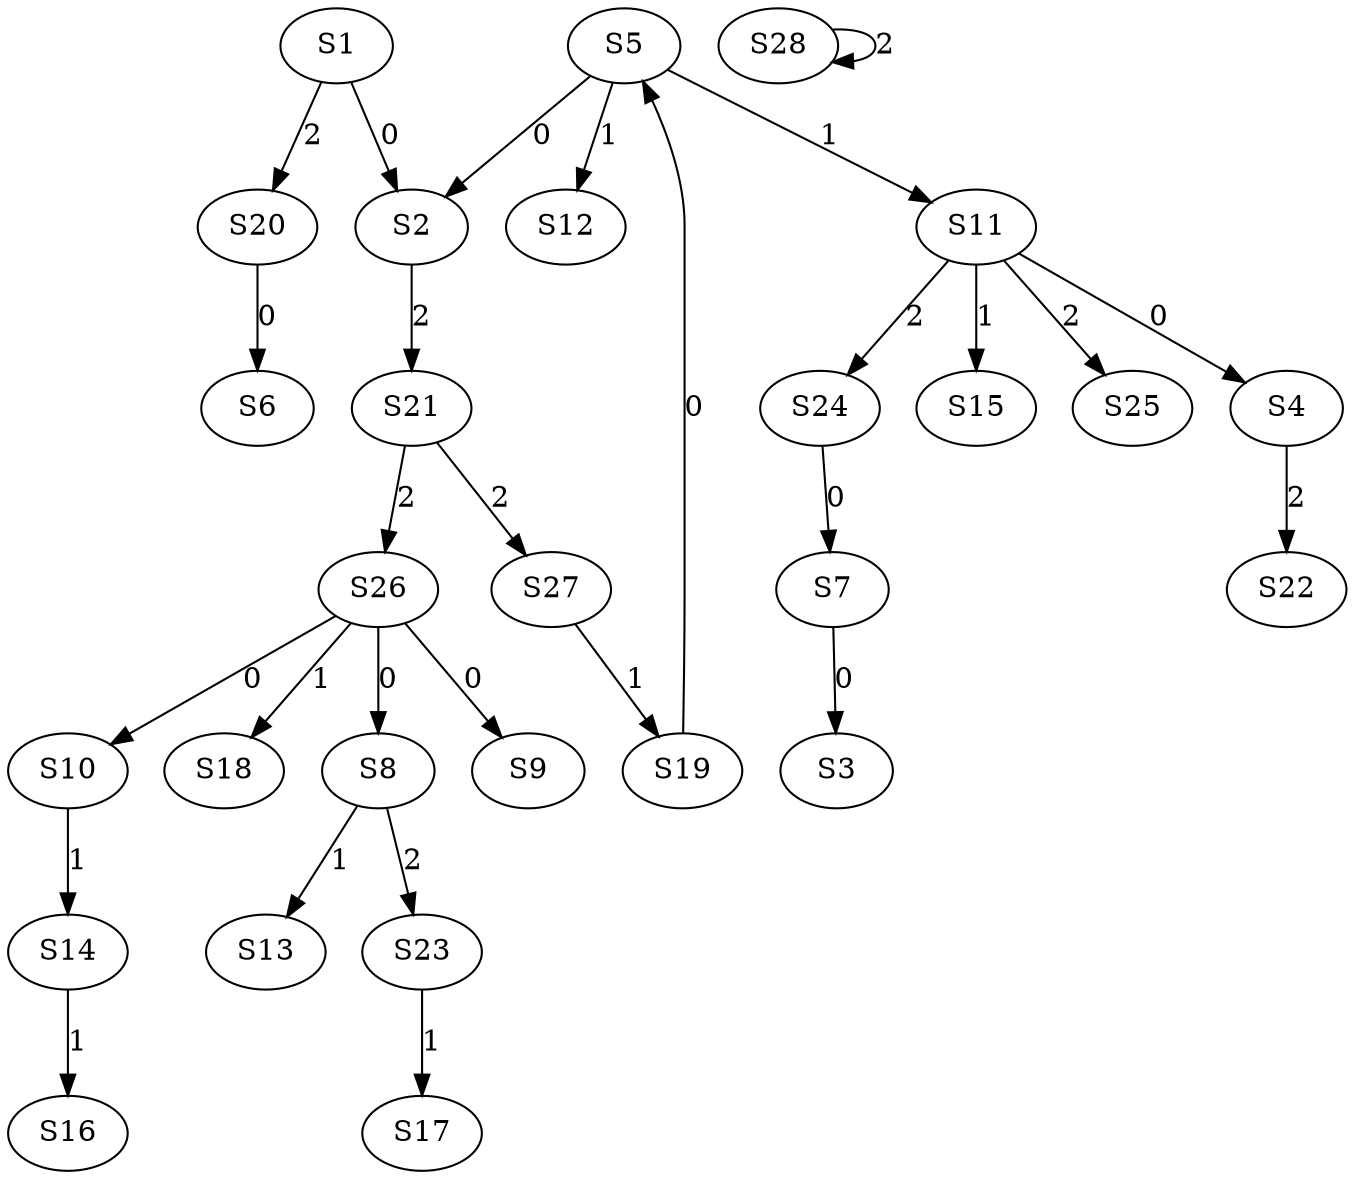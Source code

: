 strict digraph {
	S5 -> S2 [ label = 0 ];
	S7 -> S3 [ label = 0 ];
	S11 -> S4 [ label = 0 ];
	S19 -> S5 [ label = 0 ];
	S20 -> S6 [ label = 0 ];
	S24 -> S7 [ label = 0 ];
	S26 -> S8 [ label = 0 ];
	S26 -> S9 [ label = 0 ];
	S26 -> S10 [ label = 0 ];
	S5 -> S11 [ label = 1 ];
	S5 -> S12 [ label = 1 ];
	S8 -> S13 [ label = 1 ];
	S10 -> S14 [ label = 1 ];
	S11 -> S15 [ label = 1 ];
	S14 -> S16 [ label = 1 ];
	S23 -> S17 [ label = 1 ];
	S26 -> S18 [ label = 1 ];
	S27 -> S19 [ label = 1 ];
	S1 -> S20 [ label = 2 ];
	S2 -> S21 [ label = 2 ];
	S4 -> S22 [ label = 2 ];
	S8 -> S23 [ label = 2 ];
	S11 -> S24 [ label = 2 ];
	S11 -> S25 [ label = 2 ];
	S21 -> S26 [ label = 2 ];
	S21 -> S27 [ label = 2 ];
	S28 -> S28 [ label = 2 ];
	S1 -> S2 [ label = 0 ];
}